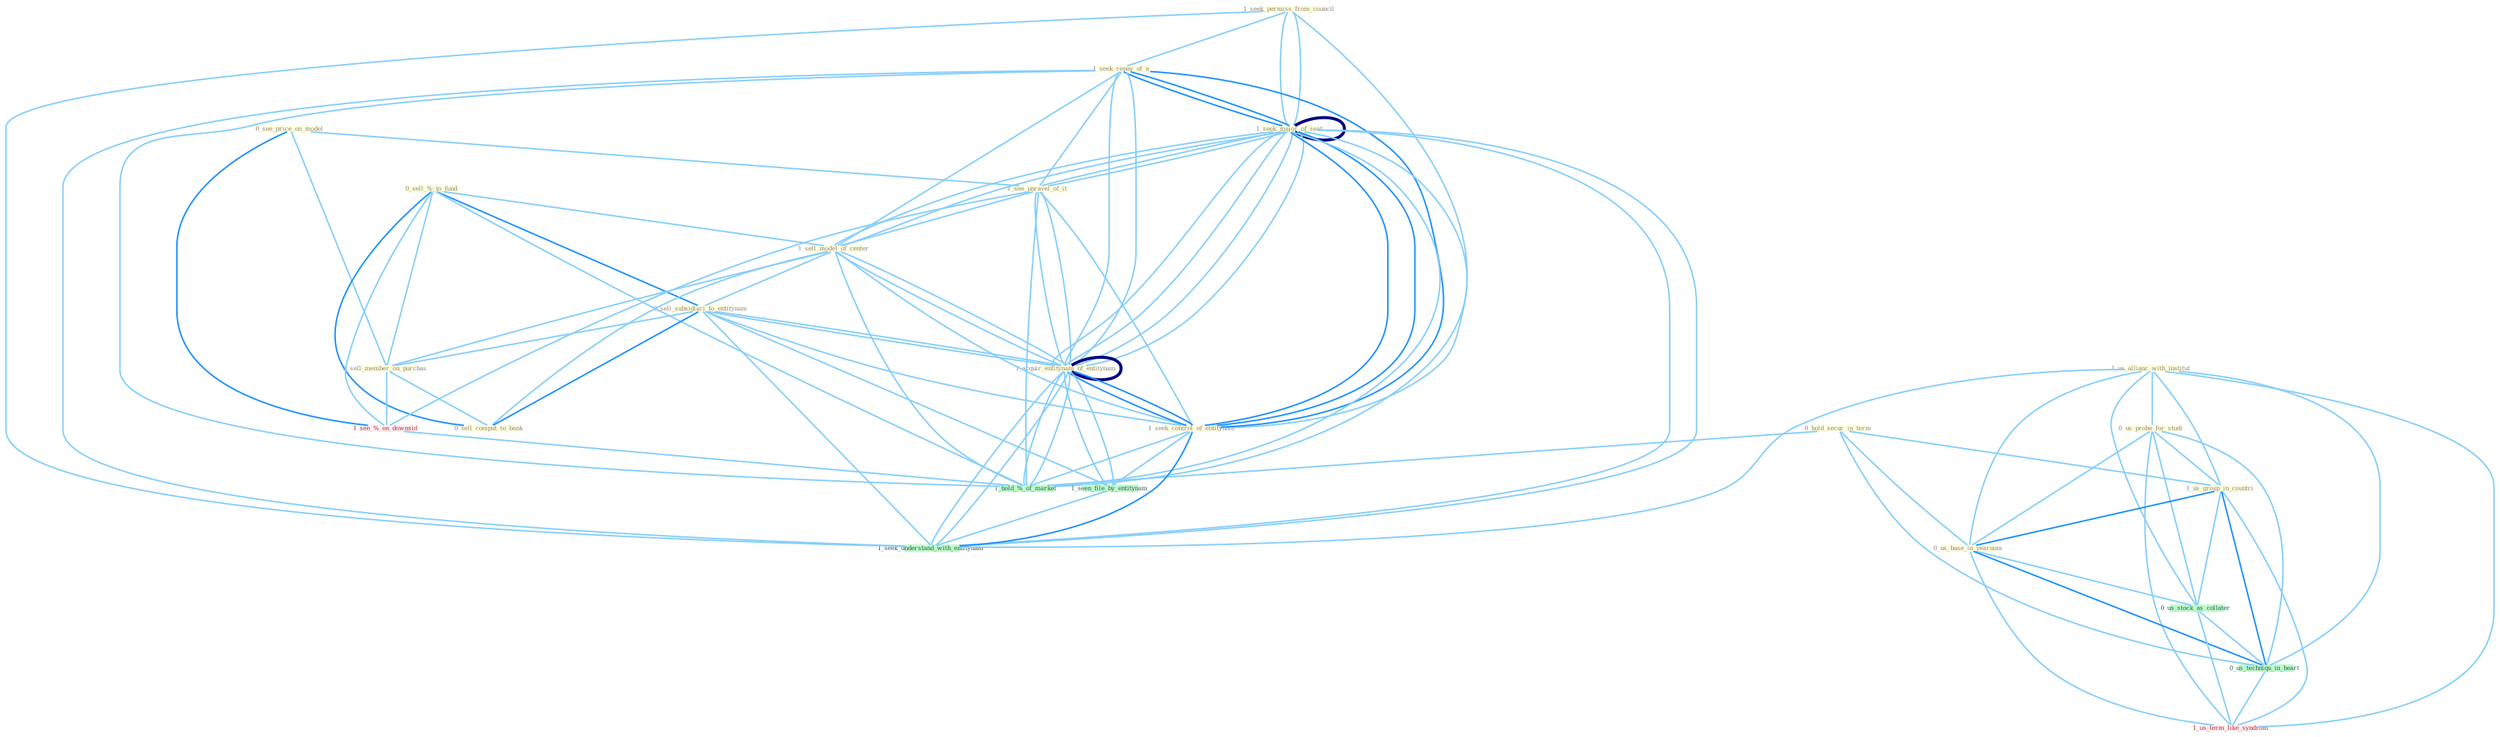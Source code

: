 Graph G{ 
    node
    [shape=polygon,style=filled,width=.5,height=.06,color="#BDFCC9",fixedsize=true,fontsize=4,
    fontcolor="#2f4f4f"];
    {node
    [color="#ffffe0", fontcolor="#8b7d6b"] "1_seek_permiss_from_council " "1_seek_repay_of_a " "1_seek_major_of_seat " "1_us_allianc_with_institut " "0_us_probe_for_studi " "0_hold_secur_in_term " "0_see_price_on_model " "0_sell_%_to_fund " "1_us_group_in_countri " "1_see_unravel_of_it " "1_seek_major_of_seat " "1_sell_model_of_center " "0_sell_subsidiari_to_entitynam " "1_acquir_entitynam_of_entitynam " "0_us_base_in_yearnum " "0_sell_member_on_purchas " "1_seek_control_of_entitynam " "0_sell_comput_to_bank "}
{node [color="#fff0f5", fontcolor="#b22222"] "1_see_%_on_downsid " "1_us_term_like_syndrom "}
edge [color="#B0E2FF"];

	"1_seek_permiss_from_council " -- "1_seek_repay_of_a " [w="1", color="#87cefa" ];
	"1_seek_permiss_from_council " -- "1_seek_major_of_seat " [w="1", color="#87cefa" ];
	"1_seek_permiss_from_council " -- "1_seek_major_of_seat " [w="1", color="#87cefa" ];
	"1_seek_permiss_from_council " -- "1_seek_control_of_entitynam " [w="1", color="#87cefa" ];
	"1_seek_permiss_from_council " -- "1_seek_understand_with_entitynam " [w="1", color="#87cefa" ];
	"1_seek_repay_of_a " -- "1_seek_major_of_seat " [w="2", color="#1e90ff" , len=0.8];
	"1_seek_repay_of_a " -- "1_see_unravel_of_it " [w="1", color="#87cefa" ];
	"1_seek_repay_of_a " -- "1_seek_major_of_seat " [w="2", color="#1e90ff" , len=0.8];
	"1_seek_repay_of_a " -- "1_sell_model_of_center " [w="1", color="#87cefa" ];
	"1_seek_repay_of_a " -- "1_acquir_entitynam_of_entitynam " [w="1", color="#87cefa" ];
	"1_seek_repay_of_a " -- "1_seek_control_of_entitynam " [w="2", color="#1e90ff" , len=0.8];
	"1_seek_repay_of_a " -- "1_seek_understand_with_entitynam " [w="1", color="#87cefa" ];
	"1_seek_repay_of_a " -- "1_acquir_entitynam_of_entitynam " [w="1", color="#87cefa" ];
	"1_seek_repay_of_a " -- "1_hold_%_of_market " [w="1", color="#87cefa" ];
	"1_seek_major_of_seat " -- "1_see_unravel_of_it " [w="1", color="#87cefa" ];
	"1_seek_major_of_seat " -- "1_seek_major_of_seat " [w="4", style=bold, color="#000080", len=0.4];
	"1_seek_major_of_seat " -- "1_sell_model_of_center " [w="1", color="#87cefa" ];
	"1_seek_major_of_seat " -- "1_acquir_entitynam_of_entitynam " [w="1", color="#87cefa" ];
	"1_seek_major_of_seat " -- "1_seek_control_of_entitynam " [w="2", color="#1e90ff" , len=0.8];
	"1_seek_major_of_seat " -- "1_seek_understand_with_entitynam " [w="1", color="#87cefa" ];
	"1_seek_major_of_seat " -- "1_acquir_entitynam_of_entitynam " [w="1", color="#87cefa" ];
	"1_seek_major_of_seat " -- "1_hold_%_of_market " [w="1", color="#87cefa" ];
	"1_us_allianc_with_institut " -- "0_us_probe_for_studi " [w="1", color="#87cefa" ];
	"1_us_allianc_with_institut " -- "1_us_group_in_countri " [w="1", color="#87cefa" ];
	"1_us_allianc_with_institut " -- "0_us_base_in_yearnum " [w="1", color="#87cefa" ];
	"1_us_allianc_with_institut " -- "0_us_stock_as_collater " [w="1", color="#87cefa" ];
	"1_us_allianc_with_institut " -- "1_seek_understand_with_entitynam " [w="1", color="#87cefa" ];
	"1_us_allianc_with_institut " -- "0_us_techniqu_in_heart " [w="1", color="#87cefa" ];
	"1_us_allianc_with_institut " -- "1_us_term_like_syndrom " [w="1", color="#87cefa" ];
	"0_us_probe_for_studi " -- "1_us_group_in_countri " [w="1", color="#87cefa" ];
	"0_us_probe_for_studi " -- "0_us_base_in_yearnum " [w="1", color="#87cefa" ];
	"0_us_probe_for_studi " -- "0_us_stock_as_collater " [w="1", color="#87cefa" ];
	"0_us_probe_for_studi " -- "0_us_techniqu_in_heart " [w="1", color="#87cefa" ];
	"0_us_probe_for_studi " -- "1_us_term_like_syndrom " [w="1", color="#87cefa" ];
	"0_hold_secur_in_term " -- "1_us_group_in_countri " [w="1", color="#87cefa" ];
	"0_hold_secur_in_term " -- "0_us_base_in_yearnum " [w="1", color="#87cefa" ];
	"0_hold_secur_in_term " -- "0_us_techniqu_in_heart " [w="1", color="#87cefa" ];
	"0_hold_secur_in_term " -- "1_hold_%_of_market " [w="1", color="#87cefa" ];
	"0_see_price_on_model " -- "1_see_unravel_of_it " [w="1", color="#87cefa" ];
	"0_see_price_on_model " -- "0_sell_member_on_purchas " [w="1", color="#87cefa" ];
	"0_see_price_on_model " -- "1_see_%_on_downsid " [w="2", color="#1e90ff" , len=0.8];
	"0_sell_%_to_fund " -- "1_sell_model_of_center " [w="1", color="#87cefa" ];
	"0_sell_%_to_fund " -- "0_sell_subsidiari_to_entitynam " [w="2", color="#1e90ff" , len=0.8];
	"0_sell_%_to_fund " -- "0_sell_member_on_purchas " [w="1", color="#87cefa" ];
	"0_sell_%_to_fund " -- "0_sell_comput_to_bank " [w="2", color="#1e90ff" , len=0.8];
	"0_sell_%_to_fund " -- "1_see_%_on_downsid " [w="1", color="#87cefa" ];
	"0_sell_%_to_fund " -- "1_hold_%_of_market " [w="1", color="#87cefa" ];
	"1_us_group_in_countri " -- "0_us_base_in_yearnum " [w="2", color="#1e90ff" , len=0.8];
	"1_us_group_in_countri " -- "0_us_stock_as_collater " [w="1", color="#87cefa" ];
	"1_us_group_in_countri " -- "0_us_techniqu_in_heart " [w="2", color="#1e90ff" , len=0.8];
	"1_us_group_in_countri " -- "1_us_term_like_syndrom " [w="1", color="#87cefa" ];
	"1_see_unravel_of_it " -- "1_seek_major_of_seat " [w="1", color="#87cefa" ];
	"1_see_unravel_of_it " -- "1_sell_model_of_center " [w="1", color="#87cefa" ];
	"1_see_unravel_of_it " -- "1_acquir_entitynam_of_entitynam " [w="1", color="#87cefa" ];
	"1_see_unravel_of_it " -- "1_seek_control_of_entitynam " [w="1", color="#87cefa" ];
	"1_see_unravel_of_it " -- "1_acquir_entitynam_of_entitynam " [w="1", color="#87cefa" ];
	"1_see_unravel_of_it " -- "1_see_%_on_downsid " [w="1", color="#87cefa" ];
	"1_see_unravel_of_it " -- "1_hold_%_of_market " [w="1", color="#87cefa" ];
	"1_seek_major_of_seat " -- "1_sell_model_of_center " [w="1", color="#87cefa" ];
	"1_seek_major_of_seat " -- "1_acquir_entitynam_of_entitynam " [w="1", color="#87cefa" ];
	"1_seek_major_of_seat " -- "1_seek_control_of_entitynam " [w="2", color="#1e90ff" , len=0.8];
	"1_seek_major_of_seat " -- "1_seek_understand_with_entitynam " [w="1", color="#87cefa" ];
	"1_seek_major_of_seat " -- "1_acquir_entitynam_of_entitynam " [w="1", color="#87cefa" ];
	"1_seek_major_of_seat " -- "1_hold_%_of_market " [w="1", color="#87cefa" ];
	"1_sell_model_of_center " -- "0_sell_subsidiari_to_entitynam " [w="1", color="#87cefa" ];
	"1_sell_model_of_center " -- "1_acquir_entitynam_of_entitynam " [w="1", color="#87cefa" ];
	"1_sell_model_of_center " -- "0_sell_member_on_purchas " [w="1", color="#87cefa" ];
	"1_sell_model_of_center " -- "1_seek_control_of_entitynam " [w="1", color="#87cefa" ];
	"1_sell_model_of_center " -- "0_sell_comput_to_bank " [w="1", color="#87cefa" ];
	"1_sell_model_of_center " -- "1_acquir_entitynam_of_entitynam " [w="1", color="#87cefa" ];
	"1_sell_model_of_center " -- "1_hold_%_of_market " [w="1", color="#87cefa" ];
	"0_sell_subsidiari_to_entitynam " -- "1_acquir_entitynam_of_entitynam " [w="1", color="#87cefa" ];
	"0_sell_subsidiari_to_entitynam " -- "0_sell_member_on_purchas " [w="1", color="#87cefa" ];
	"0_sell_subsidiari_to_entitynam " -- "1_seek_control_of_entitynam " [w="1", color="#87cefa" ];
	"0_sell_subsidiari_to_entitynam " -- "0_sell_comput_to_bank " [w="2", color="#1e90ff" , len=0.8];
	"0_sell_subsidiari_to_entitynam " -- "1_seen_file_by_entitynam " [w="1", color="#87cefa" ];
	"0_sell_subsidiari_to_entitynam " -- "1_seek_understand_with_entitynam " [w="1", color="#87cefa" ];
	"0_sell_subsidiari_to_entitynam " -- "1_acquir_entitynam_of_entitynam " [w="1", color="#87cefa" ];
	"1_acquir_entitynam_of_entitynam " -- "1_seek_control_of_entitynam " [w="2", color="#1e90ff" , len=0.8];
	"1_acquir_entitynam_of_entitynam " -- "1_seen_file_by_entitynam " [w="1", color="#87cefa" ];
	"1_acquir_entitynam_of_entitynam " -- "1_seek_understand_with_entitynam " [w="1", color="#87cefa" ];
	"1_acquir_entitynam_of_entitynam " -- "1_acquir_entitynam_of_entitynam " [w="4", style=bold, color="#000080", len=0.4];
	"1_acquir_entitynam_of_entitynam " -- "1_hold_%_of_market " [w="1", color="#87cefa" ];
	"0_us_base_in_yearnum " -- "0_us_stock_as_collater " [w="1", color="#87cefa" ];
	"0_us_base_in_yearnum " -- "0_us_techniqu_in_heart " [w="2", color="#1e90ff" , len=0.8];
	"0_us_base_in_yearnum " -- "1_us_term_like_syndrom " [w="1", color="#87cefa" ];
	"0_sell_member_on_purchas " -- "0_sell_comput_to_bank " [w="1", color="#87cefa" ];
	"0_sell_member_on_purchas " -- "1_see_%_on_downsid " [w="1", color="#87cefa" ];
	"1_seek_control_of_entitynam " -- "1_seen_file_by_entitynam " [w="1", color="#87cefa" ];
	"1_seek_control_of_entitynam " -- "1_seek_understand_with_entitynam " [w="2", color="#1e90ff" , len=0.8];
	"1_seek_control_of_entitynam " -- "1_acquir_entitynam_of_entitynam " [w="2", color="#1e90ff" , len=0.8];
	"1_seek_control_of_entitynam " -- "1_hold_%_of_market " [w="1", color="#87cefa" ];
	"1_seen_file_by_entitynam " -- "1_seek_understand_with_entitynam " [w="1", color="#87cefa" ];
	"1_seen_file_by_entitynam " -- "1_acquir_entitynam_of_entitynam " [w="1", color="#87cefa" ];
	"0_us_stock_as_collater " -- "0_us_techniqu_in_heart " [w="1", color="#87cefa" ];
	"0_us_stock_as_collater " -- "1_us_term_like_syndrom " [w="1", color="#87cefa" ];
	"1_seek_understand_with_entitynam " -- "1_acquir_entitynam_of_entitynam " [w="1", color="#87cefa" ];
	"1_acquir_entitynam_of_entitynam " -- "1_hold_%_of_market " [w="1", color="#87cefa" ];
	"0_us_techniqu_in_heart " -- "1_us_term_like_syndrom " [w="1", color="#87cefa" ];
	"1_see_%_on_downsid " -- "1_hold_%_of_market " [w="1", color="#87cefa" ];
}